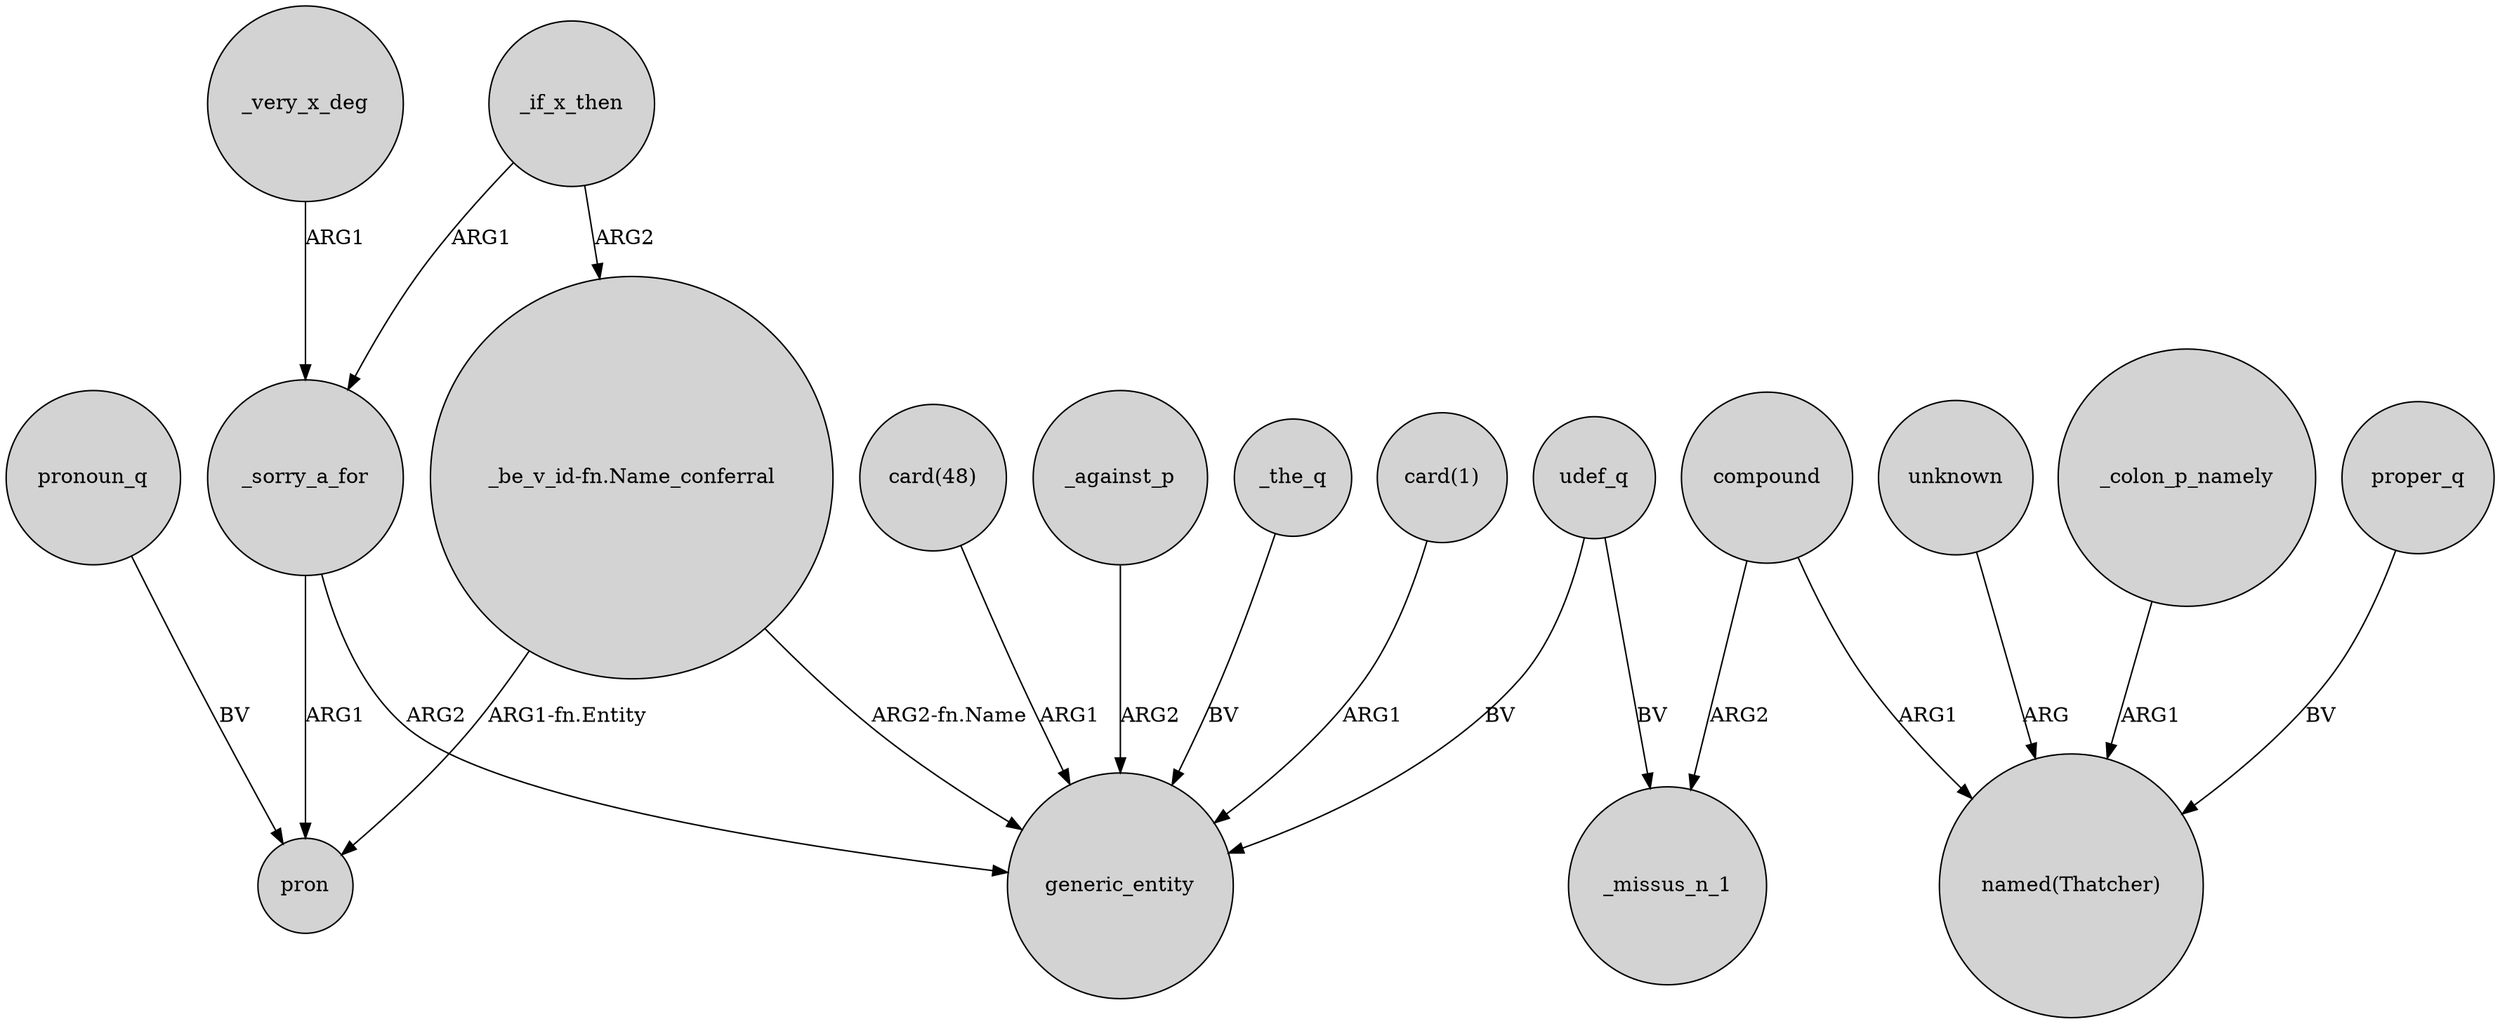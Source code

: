 digraph {
	node [shape=circle style=filled]
	"_be_v_id-fn.Name_conferral" -> generic_entity [label="ARG2-fn.Name"]
	"card(1)" -> generic_entity [label=ARG1]
	_if_x_then -> "_be_v_id-fn.Name_conferral" [label=ARG2]
	compound -> "named(Thatcher)" [label=ARG1]
	"card(48)" -> generic_entity [label=ARG1]
	_very_x_deg -> _sorry_a_for [label=ARG1]
	compound -> _missus_n_1 [label=ARG2]
	unknown -> "named(Thatcher)" [label=ARG]
	_colon_p_namely -> "named(Thatcher)" [label=ARG1]
	udef_q -> generic_entity [label=BV]
	pronoun_q -> pron [label=BV]
	_against_p -> generic_entity [label=ARG2]
	_the_q -> generic_entity [label=BV]
	"_be_v_id-fn.Name_conferral" -> pron [label="ARG1-fn.Entity"]
	udef_q -> _missus_n_1 [label=BV]
	_sorry_a_for -> pron [label=ARG1]
	proper_q -> "named(Thatcher)" [label=BV]
	_if_x_then -> _sorry_a_for [label=ARG1]
	_sorry_a_for -> generic_entity [label=ARG2]
}
